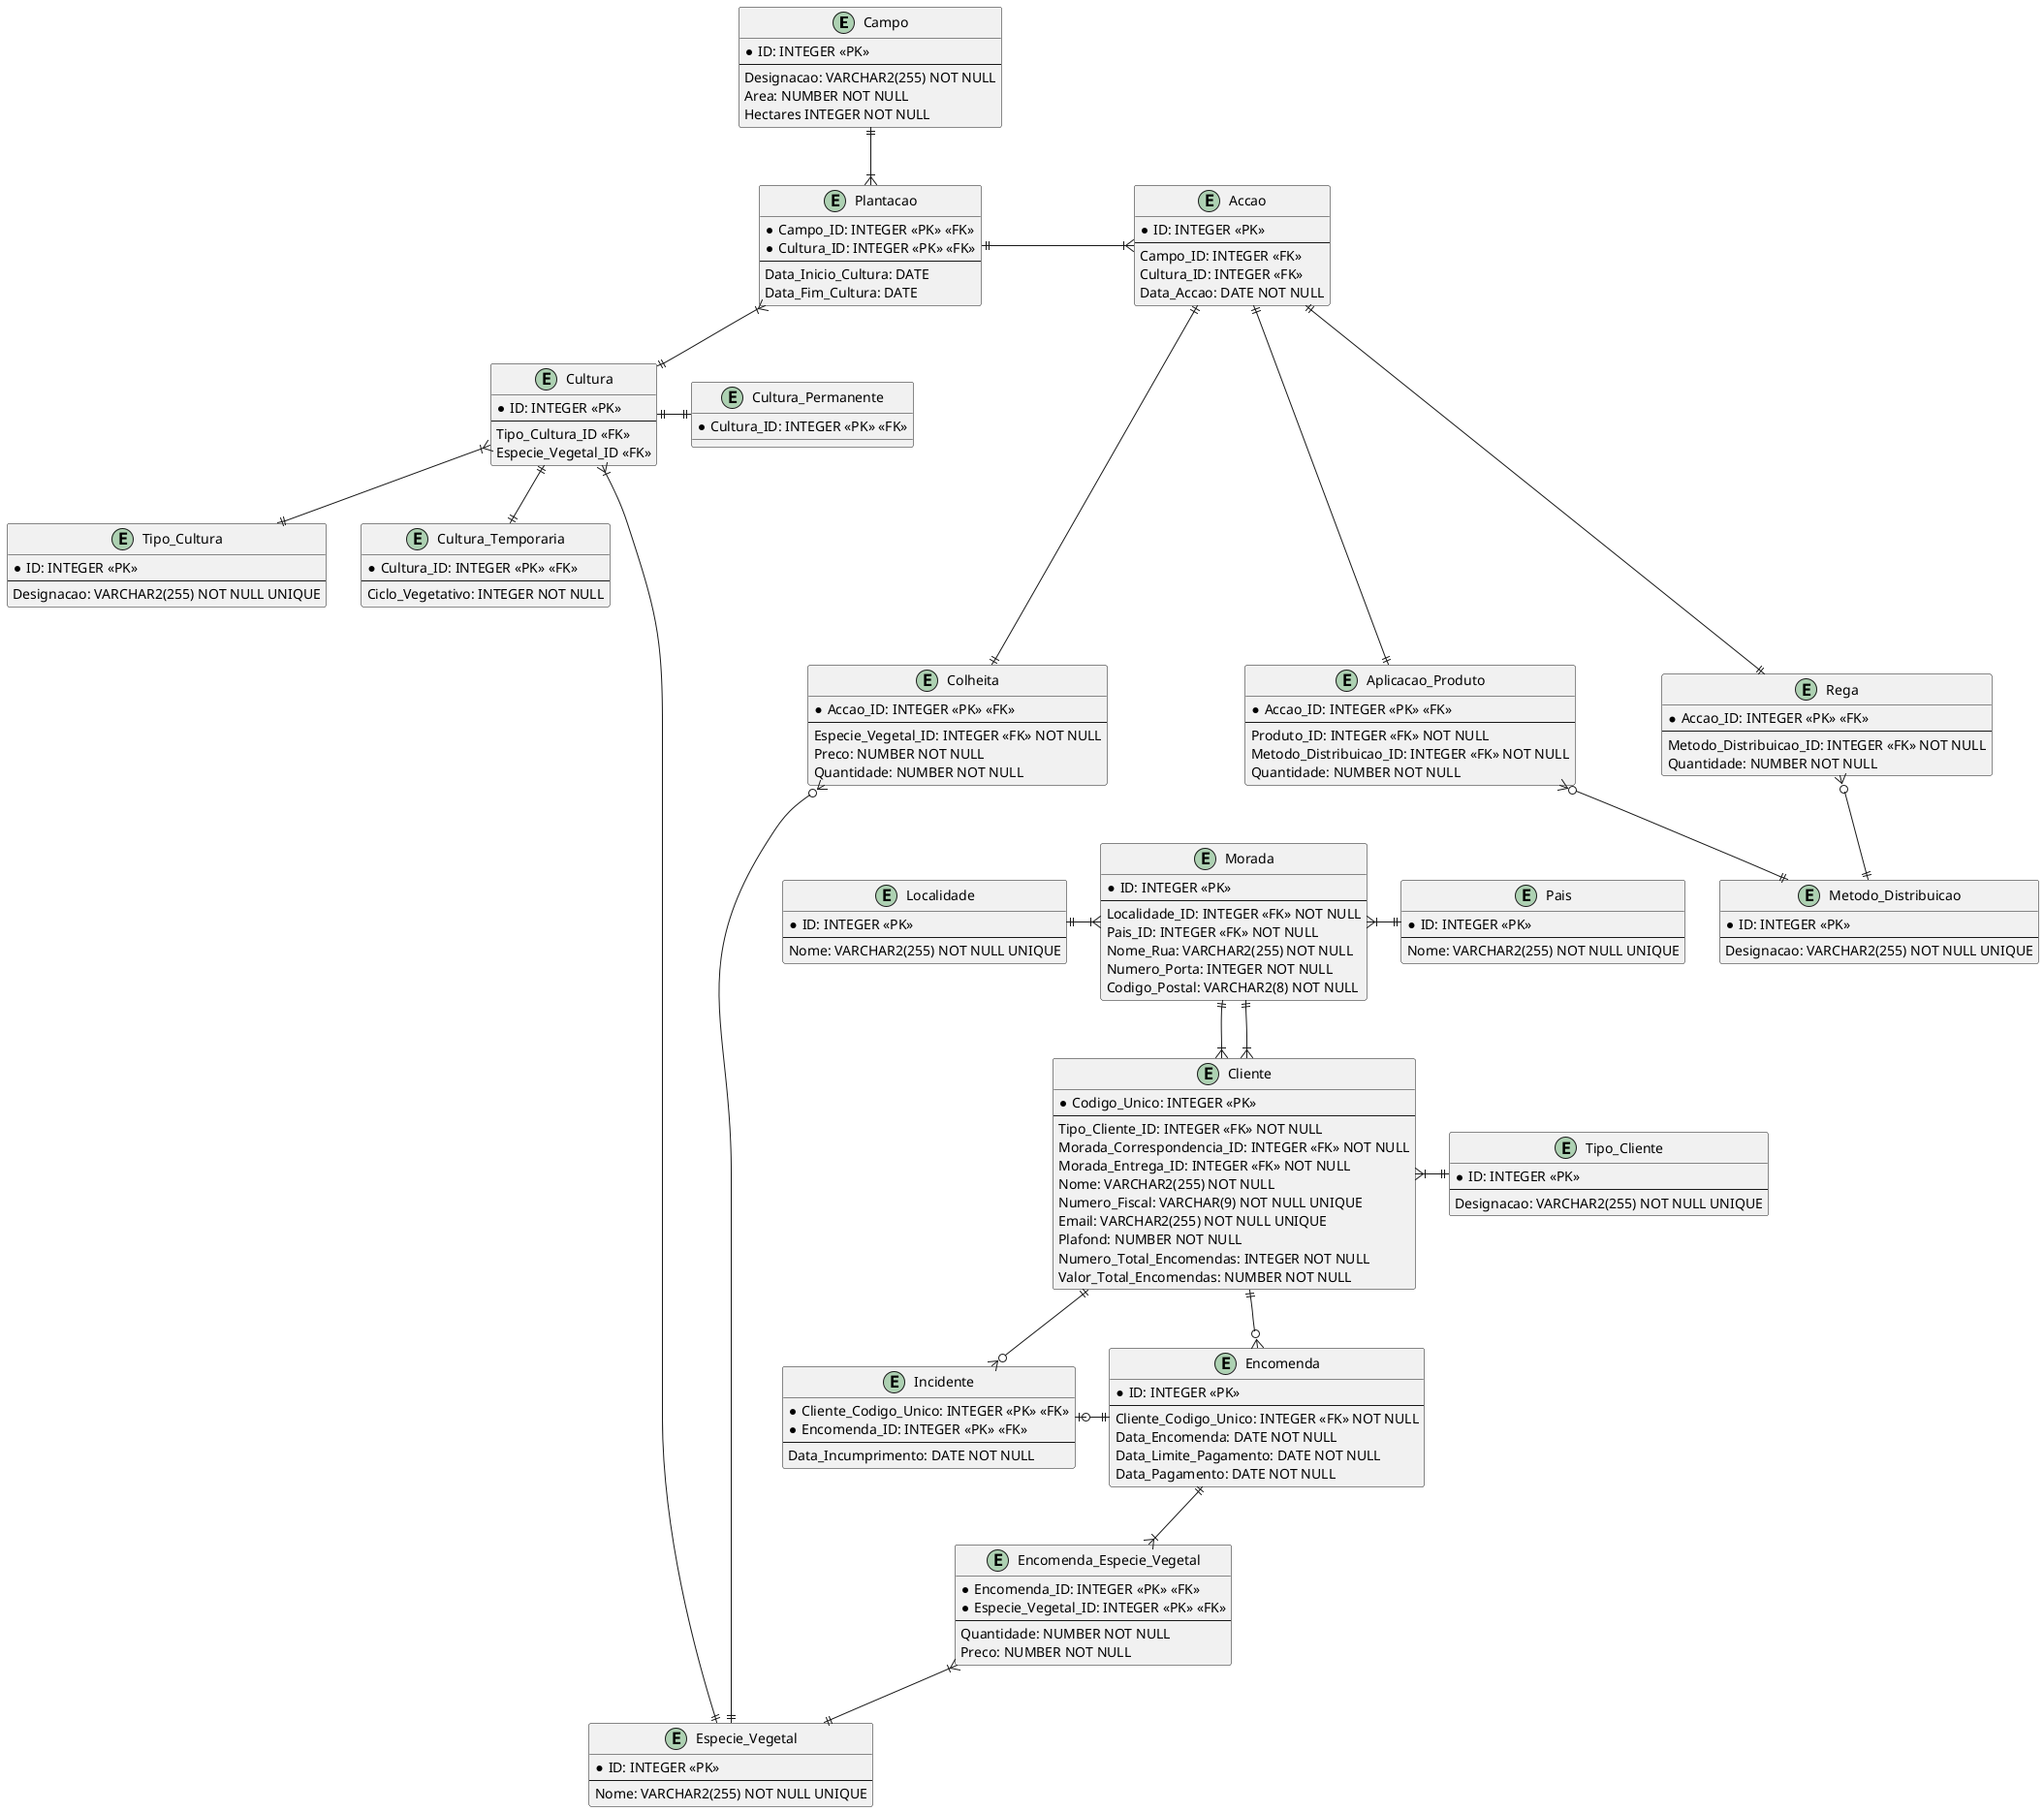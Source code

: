 @startuml Quinta-Finanças

/'TODO #1:- Verificar se a Designação de um Campo é única e se estas 
devem seguir um conjunto de regras;'/
/'TODO #2:- Determinar o valor minímo de uma qualquer Área;'/
/'Constraints:- [[Area, CHECK(Area > Mínimo)]]'/
entity Campo {
    * ID: INTEGER <<PK>>
    --
    Designacao: VARCHAR2(255) NOT NULL
    Area: NUMBER NOT NULL
    Hectares INTEGER NOT NULL
}

/'Triggers:-
    #1: Verificar que uma Cultura não é simultaneamente uma Cultura_Temporaria
    e Cultura_Permanente;'/
entity Cultura {
    * ID: INTEGER <<PK>>
    --
    Tipo_Cultura_ID <<FK>>
    Especie_Vegetal_ID <<FK>>
}

entity Tipo_Cultura {
    * ID: INTEGER <<PK>>
    --
    Designacao: VARCHAR2(255) NOT NULL UNIQUE
}

/'Contraints:- [[Ciclo_Vegetativo, CHECK(Ciclo_Vegetativo > 0)], 
[Ciclo_Vegetativo, CHECK(Ciclo_Vegetativo < 12)]]'/
entity Cultura_Temporaria {
    * Cultura_ID: INTEGER <<PK>> <<FK>>
    --
    Ciclo_Vegetativo: INTEGER NOT NULL
}

entity Cultura_Permanente {
    * Cultura_ID: INTEGER <<PK>> <<FK>>
}

/'Constraints:- [[Campo_ID, Data_Inicio_Cultura, UNIQUE(Campo_ID, Data_Inicio_Cultura)], 
[Data_Fim_Cultura, CHECK(Data_Fim_Cultura < Data_Inicio_Cultura)]]'/
entity Plantacao {
    * Campo_ID: INTEGER <<PK>> <<FK>>
    * Cultura_ID: INTEGER <<PK>> <<FK>>
    --
    Data_Inicio_Cultura: DATE
    Data_Fim_Cultura: DATE
}

entity Especie_Vegetal {
    * ID: INTEGER <<PK>>
    --
    Nome: VARCHAR2(255) NOT NULL UNIQUE
}

entity Tipo_Cliente {
    * ID: INTEGER <<PK>>
    --
    Designacao: VARCHAR2(255) NOT NULL UNIQUE
}

/'Constraints:- [[Numero_Fiscal, CHECK(Numero_Fiscal LIKE "[0-9]{9}")], 
[Email, CHECK(Email LIKE "[a-z][0-9a-z]*@[a-z]+\.[a-z]")]]'/
entity Cliente {
    * Codigo_Unico: INTEGER <<PK>>
    --
    Tipo_Cliente_ID: INTEGER <<FK>> NOT NULL
    Morada_Correspondencia_ID: INTEGER <<FK>> NOT NULL
    Morada_Entrega_ID: INTEGER <<FK>> NOT NULL
    Nome: VARCHAR2(255) NOT NULL
    Numero_Fiscal: VARCHAR(9) NOT NULL UNIQUE
    Email: VARCHAR2(255) NOT NULL UNIQUE
    Plafond: NUMBER NOT NULL
    Numero_Total_Encomendas: INTEGER NOT NULL
    Valor_Total_Encomendas: NUMBER NOT NULL
}

/'Constraints:- [[Numero_Porta, CHECK(Numero_Porta > 0)], 
[Codigo_Postal, CHECK(Codigo_Postal LIKE "[0-9]{4}-[0-9]{3}")]]'/
entity Morada {
    * ID: INTEGER <<PK>>
    --
    Localidade_ID: INTEGER <<FK>> NOT NULL
    Pais_ID: INTEGER <<FK>> NOT NULL
    Nome_Rua: VARCHAR2(255) NOT NULL
    Numero_Porta: INTEGER NOT NULL
    Codigo_Postal: VARCHAR2(8) NOT NULL
}

entity Localidade {
    * ID: INTEGER <<PK>>
    --
    Nome: VARCHAR2(255) NOT NULL UNIQUE
}

entity Pais {
    * ID: INTEGER <<PK>>
    --
    Nome: VARCHAR2(255) NOT NULL UNIQUE
}

entity Encomenda {
    * ID: INTEGER <<PK>>
    --
    Cliente_Codigo_Unico: INTEGER <<FK>> NOT NULL
    Data_Encomenda: DATE NOT NULL
    Data_Limite_Pagamento: DATE NOT NULL
    Data_Pagamento: DATE NOT NULL
}

/'Triggers:-
    #1:'/
entity Incidente {
    * Cliente_Codigo_Unico: INTEGER <<PK>> <<FK>>
    * Encomenda_ID: INTEGER <<PK>> <<FK>>
    --
    Data_Incumprimento: DATE NOT NULL
}

entity Encomenda_Especie_Vegetal {
    * Encomenda_ID: INTEGER <<PK>> <<FK>>
    * Especie_Vegetal_ID: INTEGER <<PK>> <<FK>>
    --
    Quantidade: NUMBER NOT NULL
    Preco: NUMBER NOT NULL
}

/'Constraints:- [[Quantidade, CHECK(Quantidade > 0)]]'/
entity Accao {
    * ID: INTEGER <<PK>>
    --
    Campo_ID: INTEGER <<FK>>
    Cultura_ID: INTEGER <<FK>>
    Data_Accao: DATE NOT NULL
}

entity Metodo_Distribuicao {
    * ID: INTEGER <<PK>>
    --
    Designacao: VARCHAR2(255) NOT NULL UNIQUE
}

entity Rega {
    * Accao_ID: INTEGER <<PK>> <<FK>>
    --
    Metodo_Distribuicao_ID: INTEGER <<FK>> NOT NULL
    Quantidade: NUMBER NOT NULL
}

entity Aplicacao_Produto {
    * Accao_ID: INTEGER <<PK>> <<FK>>
    --
    Produto_ID: INTEGER <<FK>> NOT NULL
    Metodo_Distribuicao_ID: INTEGER <<FK>> NOT NULL
    Quantidade: NUMBER NOT NULL
}

entity Colheita {
    * Accao_ID: INTEGER <<PK>> <<FK>>
    --
    Especie_Vegetal_ID: INTEGER <<FK>> NOT NULL
    Preco: NUMBER NOT NULL
    Quantidade: NUMBER NOT NULL
}

Campo ||-d-|{ Plantacao

Cultura ||-u-|{ Plantacao
Cultura ||-d-|| Cultura_Temporaria
Cultura ||-r-|| Cultura_Permanente
Tipo_Cultura ||-u-|{ Cultura 
Especie_Vegetal||-u-|{Cultura

Plantacao ||-r-|{ Accao

Tipo_Cliente ||-l-|{ Cliente

Morada ||-d-|{ Cliente
Morada ||-d-|{ Cliente

Localidade ||-r-|{ Morada

Pais ||-l-|{ Morada

Cliente ||-d-o{ Encomenda
Cliente ||-d-o{ Incidente

Encomenda ||-l-o| Incidente
Encomenda ||-d-|{ Encomenda_Especie_Vegetal

Especie_Vegetal ||-u-|{ Encomenda_Especie_Vegetal
Especie_Vegetal ||---u---o{ Colheita

Accao ||--d--|| Rega
Accao ||--d--|| Aplicacao_Produto
Accao ||--d--|| Colheita

Metodo_Distribuicao ||-u-o{ Rega
Metodo_Distribuicao ||-u-o{ Aplicacao_Produto

@enduml